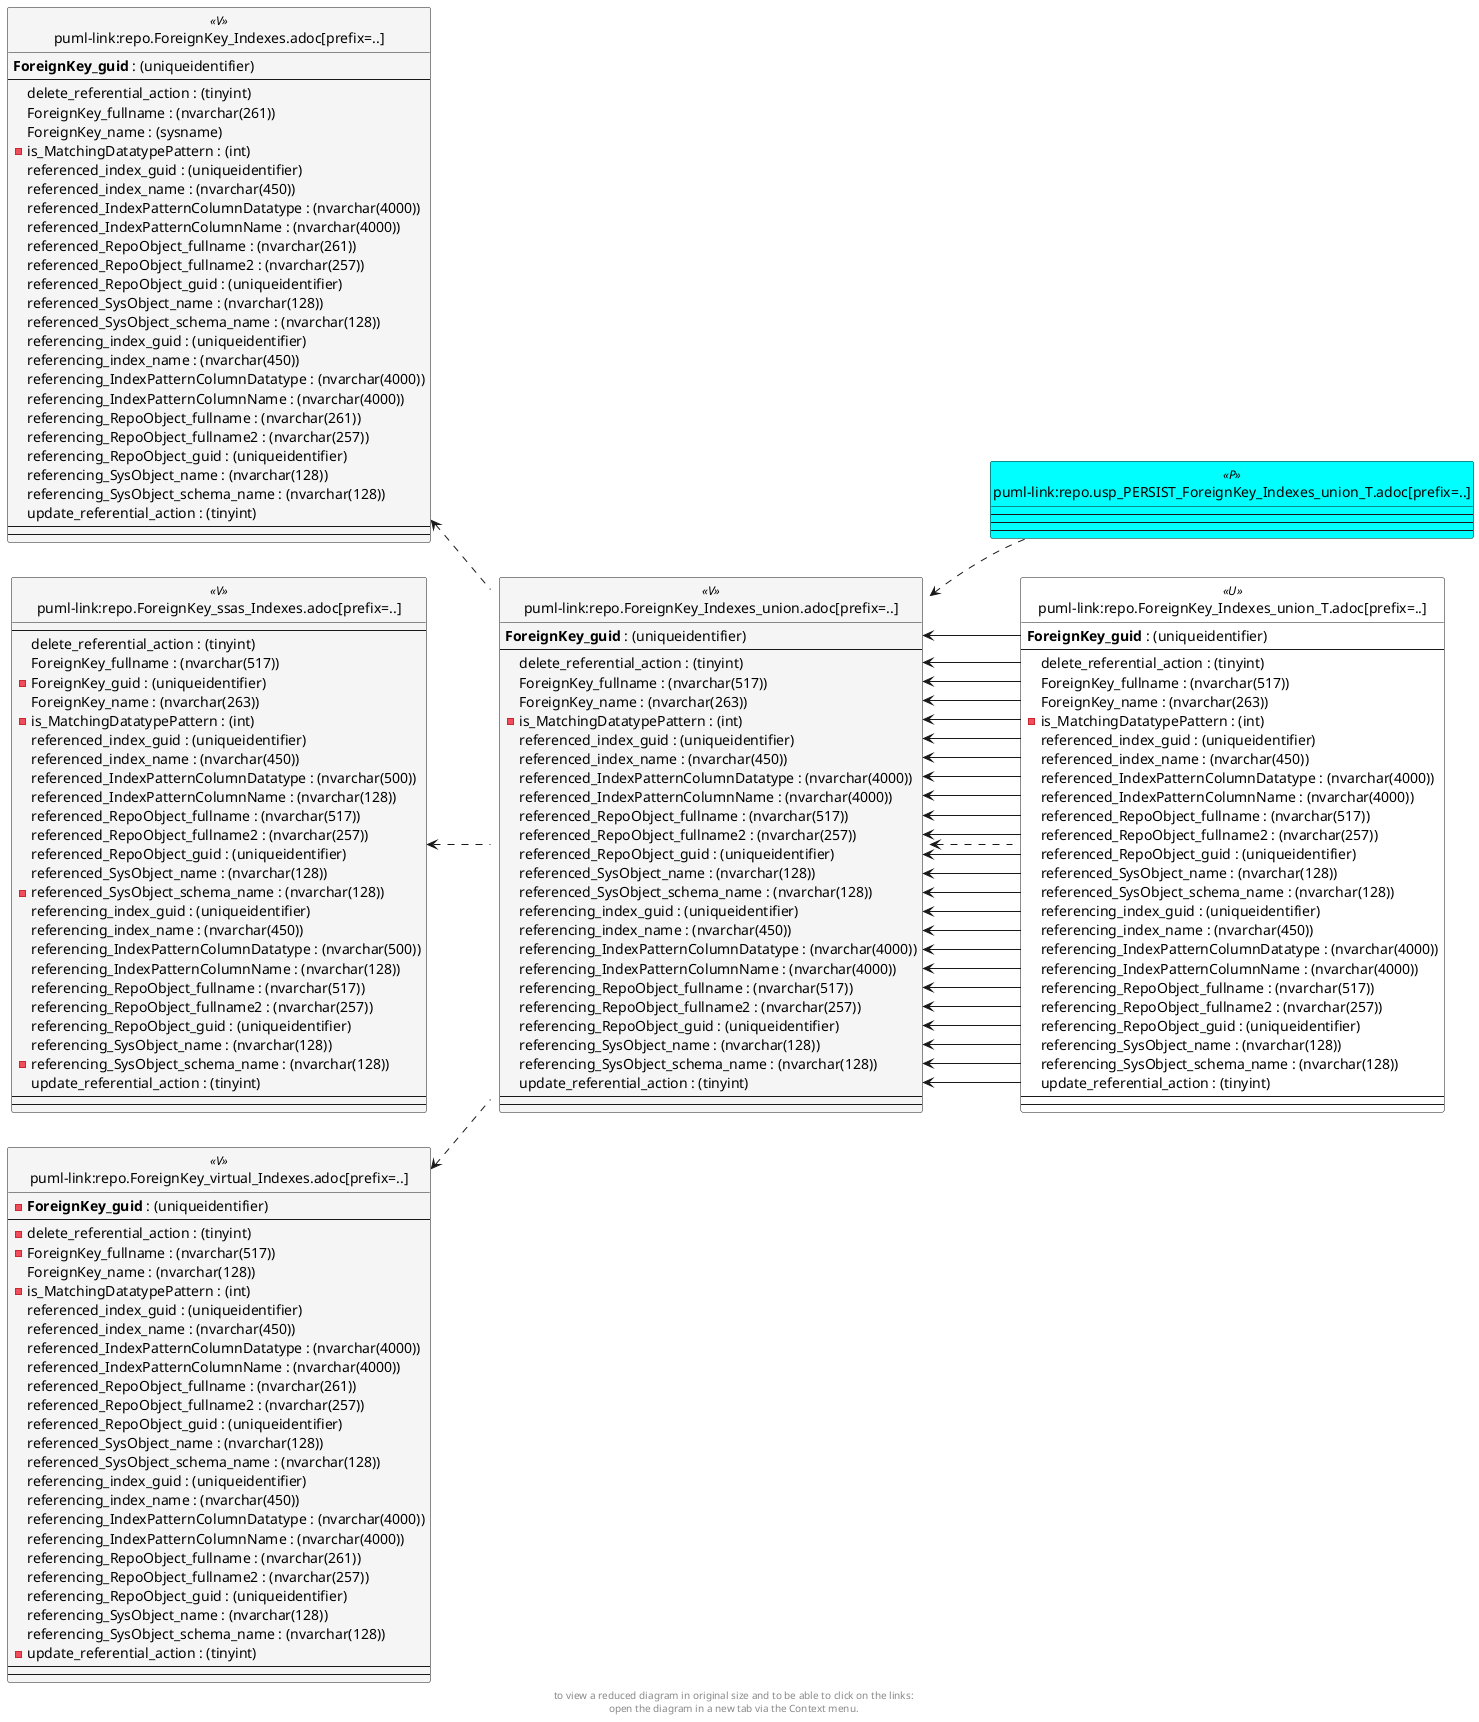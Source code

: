 @startuml
left to right direction
'top to bottom direction
hide circle
'avoide "." issues:
set namespaceSeparator none


skinparam class {
  BackgroundColor White
  BackgroundColor<<FN>> Yellow
  BackgroundColor<<FS>> Yellow
  BackgroundColor<<FT>> LightGray
  BackgroundColor<<IF>> Yellow
  BackgroundColor<<IS>> Yellow
  BackgroundColor<<P>> Aqua
  BackgroundColor<<PC>> Aqua
  BackgroundColor<<SN>> Yellow
  BackgroundColor<<SO>> SlateBlue
  BackgroundColor<<TF>> LightGray
  BackgroundColor<<TR>> Tomato
  BackgroundColor<<U>> White
  BackgroundColor<<V>> WhiteSmoke
  BackgroundColor<<X>> Aqua
}


entity "puml-link:repo.ForeignKey_Indexes.adoc[prefix=..]" as repo.ForeignKey_Indexes << V >> {
  **ForeignKey_guid** : (uniqueidentifier)
  --
  delete_referential_action : (tinyint)
  ForeignKey_fullname : (nvarchar(261))
  ForeignKey_name : (sysname)
  - is_MatchingDatatypePattern : (int)
  referenced_index_guid : (uniqueidentifier)
  referenced_index_name : (nvarchar(450))
  referenced_IndexPatternColumnDatatype : (nvarchar(4000))
  referenced_IndexPatternColumnName : (nvarchar(4000))
  referenced_RepoObject_fullname : (nvarchar(261))
  referenced_RepoObject_fullname2 : (nvarchar(257))
  referenced_RepoObject_guid : (uniqueidentifier)
  referenced_SysObject_name : (nvarchar(128))
  referenced_SysObject_schema_name : (nvarchar(128))
  referencing_index_guid : (uniqueidentifier)
  referencing_index_name : (nvarchar(450))
  referencing_IndexPatternColumnDatatype : (nvarchar(4000))
  referencing_IndexPatternColumnName : (nvarchar(4000))
  referencing_RepoObject_fullname : (nvarchar(261))
  referencing_RepoObject_fullname2 : (nvarchar(257))
  referencing_RepoObject_guid : (uniqueidentifier)
  referencing_SysObject_name : (nvarchar(128))
  referencing_SysObject_schema_name : (nvarchar(128))
  update_referential_action : (tinyint)
  --
  --
}

entity "puml-link:repo.ForeignKey_Indexes_union.adoc[prefix=..]" as repo.ForeignKey_Indexes_union << V >> {
  **ForeignKey_guid** : (uniqueidentifier)
  --
  delete_referential_action : (tinyint)
  ForeignKey_fullname : (nvarchar(517))
  ForeignKey_name : (nvarchar(263))
  - is_MatchingDatatypePattern : (int)
  referenced_index_guid : (uniqueidentifier)
  referenced_index_name : (nvarchar(450))
  referenced_IndexPatternColumnDatatype : (nvarchar(4000))
  referenced_IndexPatternColumnName : (nvarchar(4000))
  referenced_RepoObject_fullname : (nvarchar(517))
  referenced_RepoObject_fullname2 : (nvarchar(257))
  referenced_RepoObject_guid : (uniqueidentifier)
  referenced_SysObject_name : (nvarchar(128))
  referenced_SysObject_schema_name : (nvarchar(128))
  referencing_index_guid : (uniqueidentifier)
  referencing_index_name : (nvarchar(450))
  referencing_IndexPatternColumnDatatype : (nvarchar(4000))
  referencing_IndexPatternColumnName : (nvarchar(4000))
  referencing_RepoObject_fullname : (nvarchar(517))
  referencing_RepoObject_fullname2 : (nvarchar(257))
  referencing_RepoObject_guid : (uniqueidentifier)
  referencing_SysObject_name : (nvarchar(128))
  referencing_SysObject_schema_name : (nvarchar(128))
  update_referential_action : (tinyint)
  --
  --
}

entity "puml-link:repo.ForeignKey_Indexes_union_T.adoc[prefix=..]" as repo.ForeignKey_Indexes_union_T << U >> {
  **ForeignKey_guid** : (uniqueidentifier)
  --
  delete_referential_action : (tinyint)
  ForeignKey_fullname : (nvarchar(517))
  ForeignKey_name : (nvarchar(263))
  - is_MatchingDatatypePattern : (int)
  referenced_index_guid : (uniqueidentifier)
  referenced_index_name : (nvarchar(450))
  referenced_IndexPatternColumnDatatype : (nvarchar(4000))
  referenced_IndexPatternColumnName : (nvarchar(4000))
  referenced_RepoObject_fullname : (nvarchar(517))
  referenced_RepoObject_fullname2 : (nvarchar(257))
  referenced_RepoObject_guid : (uniqueidentifier)
  referenced_SysObject_name : (nvarchar(128))
  referenced_SysObject_schema_name : (nvarchar(128))
  referencing_index_guid : (uniqueidentifier)
  referencing_index_name : (nvarchar(450))
  referencing_IndexPatternColumnDatatype : (nvarchar(4000))
  referencing_IndexPatternColumnName : (nvarchar(4000))
  referencing_RepoObject_fullname : (nvarchar(517))
  referencing_RepoObject_fullname2 : (nvarchar(257))
  referencing_RepoObject_guid : (uniqueidentifier)
  referencing_SysObject_name : (nvarchar(128))
  referencing_SysObject_schema_name : (nvarchar(128))
  update_referential_action : (tinyint)
  --
  --
}

entity "puml-link:repo.ForeignKey_ssas_Indexes.adoc[prefix=..]" as repo.ForeignKey_ssas_Indexes << V >> {
  --
  delete_referential_action : (tinyint)
  ForeignKey_fullname : (nvarchar(517))
  - ForeignKey_guid : (uniqueidentifier)
  ForeignKey_name : (nvarchar(263))
  - is_MatchingDatatypePattern : (int)
  referenced_index_guid : (uniqueidentifier)
  referenced_index_name : (nvarchar(450))
  referenced_IndexPatternColumnDatatype : (nvarchar(500))
  referenced_IndexPatternColumnName : (nvarchar(128))
  referenced_RepoObject_fullname : (nvarchar(517))
  referenced_RepoObject_fullname2 : (nvarchar(257))
  referenced_RepoObject_guid : (uniqueidentifier)
  referenced_SysObject_name : (nvarchar(128))
  - referenced_SysObject_schema_name : (nvarchar(128))
  referencing_index_guid : (uniqueidentifier)
  referencing_index_name : (nvarchar(450))
  referencing_IndexPatternColumnDatatype : (nvarchar(500))
  referencing_IndexPatternColumnName : (nvarchar(128))
  referencing_RepoObject_fullname : (nvarchar(517))
  referencing_RepoObject_fullname2 : (nvarchar(257))
  referencing_RepoObject_guid : (uniqueidentifier)
  referencing_SysObject_name : (nvarchar(128))
  - referencing_SysObject_schema_name : (nvarchar(128))
  update_referential_action : (tinyint)
  --
  --
}

entity "puml-link:repo.ForeignKey_virtual_Indexes.adoc[prefix=..]" as repo.ForeignKey_virtual_Indexes << V >> {
  - **ForeignKey_guid** : (uniqueidentifier)
  --
  - delete_referential_action : (tinyint)
  - ForeignKey_fullname : (nvarchar(517))
  ForeignKey_name : (nvarchar(128))
  - is_MatchingDatatypePattern : (int)
  referenced_index_guid : (uniqueidentifier)
  referenced_index_name : (nvarchar(450))
  referenced_IndexPatternColumnDatatype : (nvarchar(4000))
  referenced_IndexPatternColumnName : (nvarchar(4000))
  referenced_RepoObject_fullname : (nvarchar(261))
  referenced_RepoObject_fullname2 : (nvarchar(257))
  referenced_RepoObject_guid : (uniqueidentifier)
  referenced_SysObject_name : (nvarchar(128))
  referenced_SysObject_schema_name : (nvarchar(128))
  referencing_index_guid : (uniqueidentifier)
  referencing_index_name : (nvarchar(450))
  referencing_IndexPatternColumnDatatype : (nvarchar(4000))
  referencing_IndexPatternColumnName : (nvarchar(4000))
  referencing_RepoObject_fullname : (nvarchar(261))
  referencing_RepoObject_fullname2 : (nvarchar(257))
  referencing_RepoObject_guid : (uniqueidentifier)
  referencing_SysObject_name : (nvarchar(128))
  referencing_SysObject_schema_name : (nvarchar(128))
  - update_referential_action : (tinyint)
  --
  --
}

entity "puml-link:repo.usp_PERSIST_ForeignKey_Indexes_union_T.adoc[prefix=..]" as repo.usp_PERSIST_ForeignKey_Indexes_union_T << P >> {
  --
  --
  --
}

repo.ForeignKey_Indexes <.. repo.ForeignKey_Indexes_union
repo.ForeignKey_Indexes_union <.. repo.ForeignKey_Indexes_union_T
repo.ForeignKey_Indexes_union <.. repo.usp_PERSIST_ForeignKey_Indexes_union_T
repo.ForeignKey_ssas_Indexes <.. repo.ForeignKey_Indexes_union
repo.ForeignKey_virtual_Indexes <.. repo.ForeignKey_Indexes_union
repo.ForeignKey_Indexes_union::delete_referential_action <-- repo.ForeignKey_Indexes_union_T::delete_referential_action
repo.ForeignKey_Indexes_union::ForeignKey_fullname <-- repo.ForeignKey_Indexes_union_T::ForeignKey_fullname
repo.ForeignKey_Indexes_union::ForeignKey_guid <-- repo.ForeignKey_Indexes_union_T::ForeignKey_guid
repo.ForeignKey_Indexes_union::ForeignKey_name <-- repo.ForeignKey_Indexes_union_T::ForeignKey_name
repo.ForeignKey_Indexes_union::is_MatchingDatatypePattern <-- repo.ForeignKey_Indexes_union_T::is_MatchingDatatypePattern
repo.ForeignKey_Indexes_union::referenced_index_guid <-- repo.ForeignKey_Indexes_union_T::referenced_index_guid
repo.ForeignKey_Indexes_union::referenced_index_name <-- repo.ForeignKey_Indexes_union_T::referenced_index_name
repo.ForeignKey_Indexes_union::referenced_IndexPatternColumnDatatype <-- repo.ForeignKey_Indexes_union_T::referenced_IndexPatternColumnDatatype
repo.ForeignKey_Indexes_union::referenced_IndexPatternColumnName <-- repo.ForeignKey_Indexes_union_T::referenced_IndexPatternColumnName
repo.ForeignKey_Indexes_union::referenced_RepoObject_fullname <-- repo.ForeignKey_Indexes_union_T::referenced_RepoObject_fullname
repo.ForeignKey_Indexes_union::referenced_RepoObject_fullname2 <-- repo.ForeignKey_Indexes_union_T::referenced_RepoObject_fullname2
repo.ForeignKey_Indexes_union::referenced_RepoObject_guid <-- repo.ForeignKey_Indexes_union_T::referenced_RepoObject_guid
repo.ForeignKey_Indexes_union::referenced_SysObject_name <-- repo.ForeignKey_Indexes_union_T::referenced_SysObject_name
repo.ForeignKey_Indexes_union::referenced_SysObject_schema_name <-- repo.ForeignKey_Indexes_union_T::referenced_SysObject_schema_name
repo.ForeignKey_Indexes_union::referencing_index_guid <-- repo.ForeignKey_Indexes_union_T::referencing_index_guid
repo.ForeignKey_Indexes_union::referencing_index_name <-- repo.ForeignKey_Indexes_union_T::referencing_index_name
repo.ForeignKey_Indexes_union::referencing_IndexPatternColumnDatatype <-- repo.ForeignKey_Indexes_union_T::referencing_IndexPatternColumnDatatype
repo.ForeignKey_Indexes_union::referencing_IndexPatternColumnName <-- repo.ForeignKey_Indexes_union_T::referencing_IndexPatternColumnName
repo.ForeignKey_Indexes_union::referencing_RepoObject_fullname <-- repo.ForeignKey_Indexes_union_T::referencing_RepoObject_fullname
repo.ForeignKey_Indexes_union::referencing_RepoObject_fullname2 <-- repo.ForeignKey_Indexes_union_T::referencing_RepoObject_fullname2
repo.ForeignKey_Indexes_union::referencing_RepoObject_guid <-- repo.ForeignKey_Indexes_union_T::referencing_RepoObject_guid
repo.ForeignKey_Indexes_union::referencing_SysObject_name <-- repo.ForeignKey_Indexes_union_T::referencing_SysObject_name
repo.ForeignKey_Indexes_union::referencing_SysObject_schema_name <-- repo.ForeignKey_Indexes_union_T::referencing_SysObject_schema_name
repo.ForeignKey_Indexes_union::update_referential_action <-- repo.ForeignKey_Indexes_union_T::update_referential_action
footer
to view a reduced diagram in original size and to be able to click on the links:
open the diagram in a new tab via the Context menu.
end footer

@enduml

